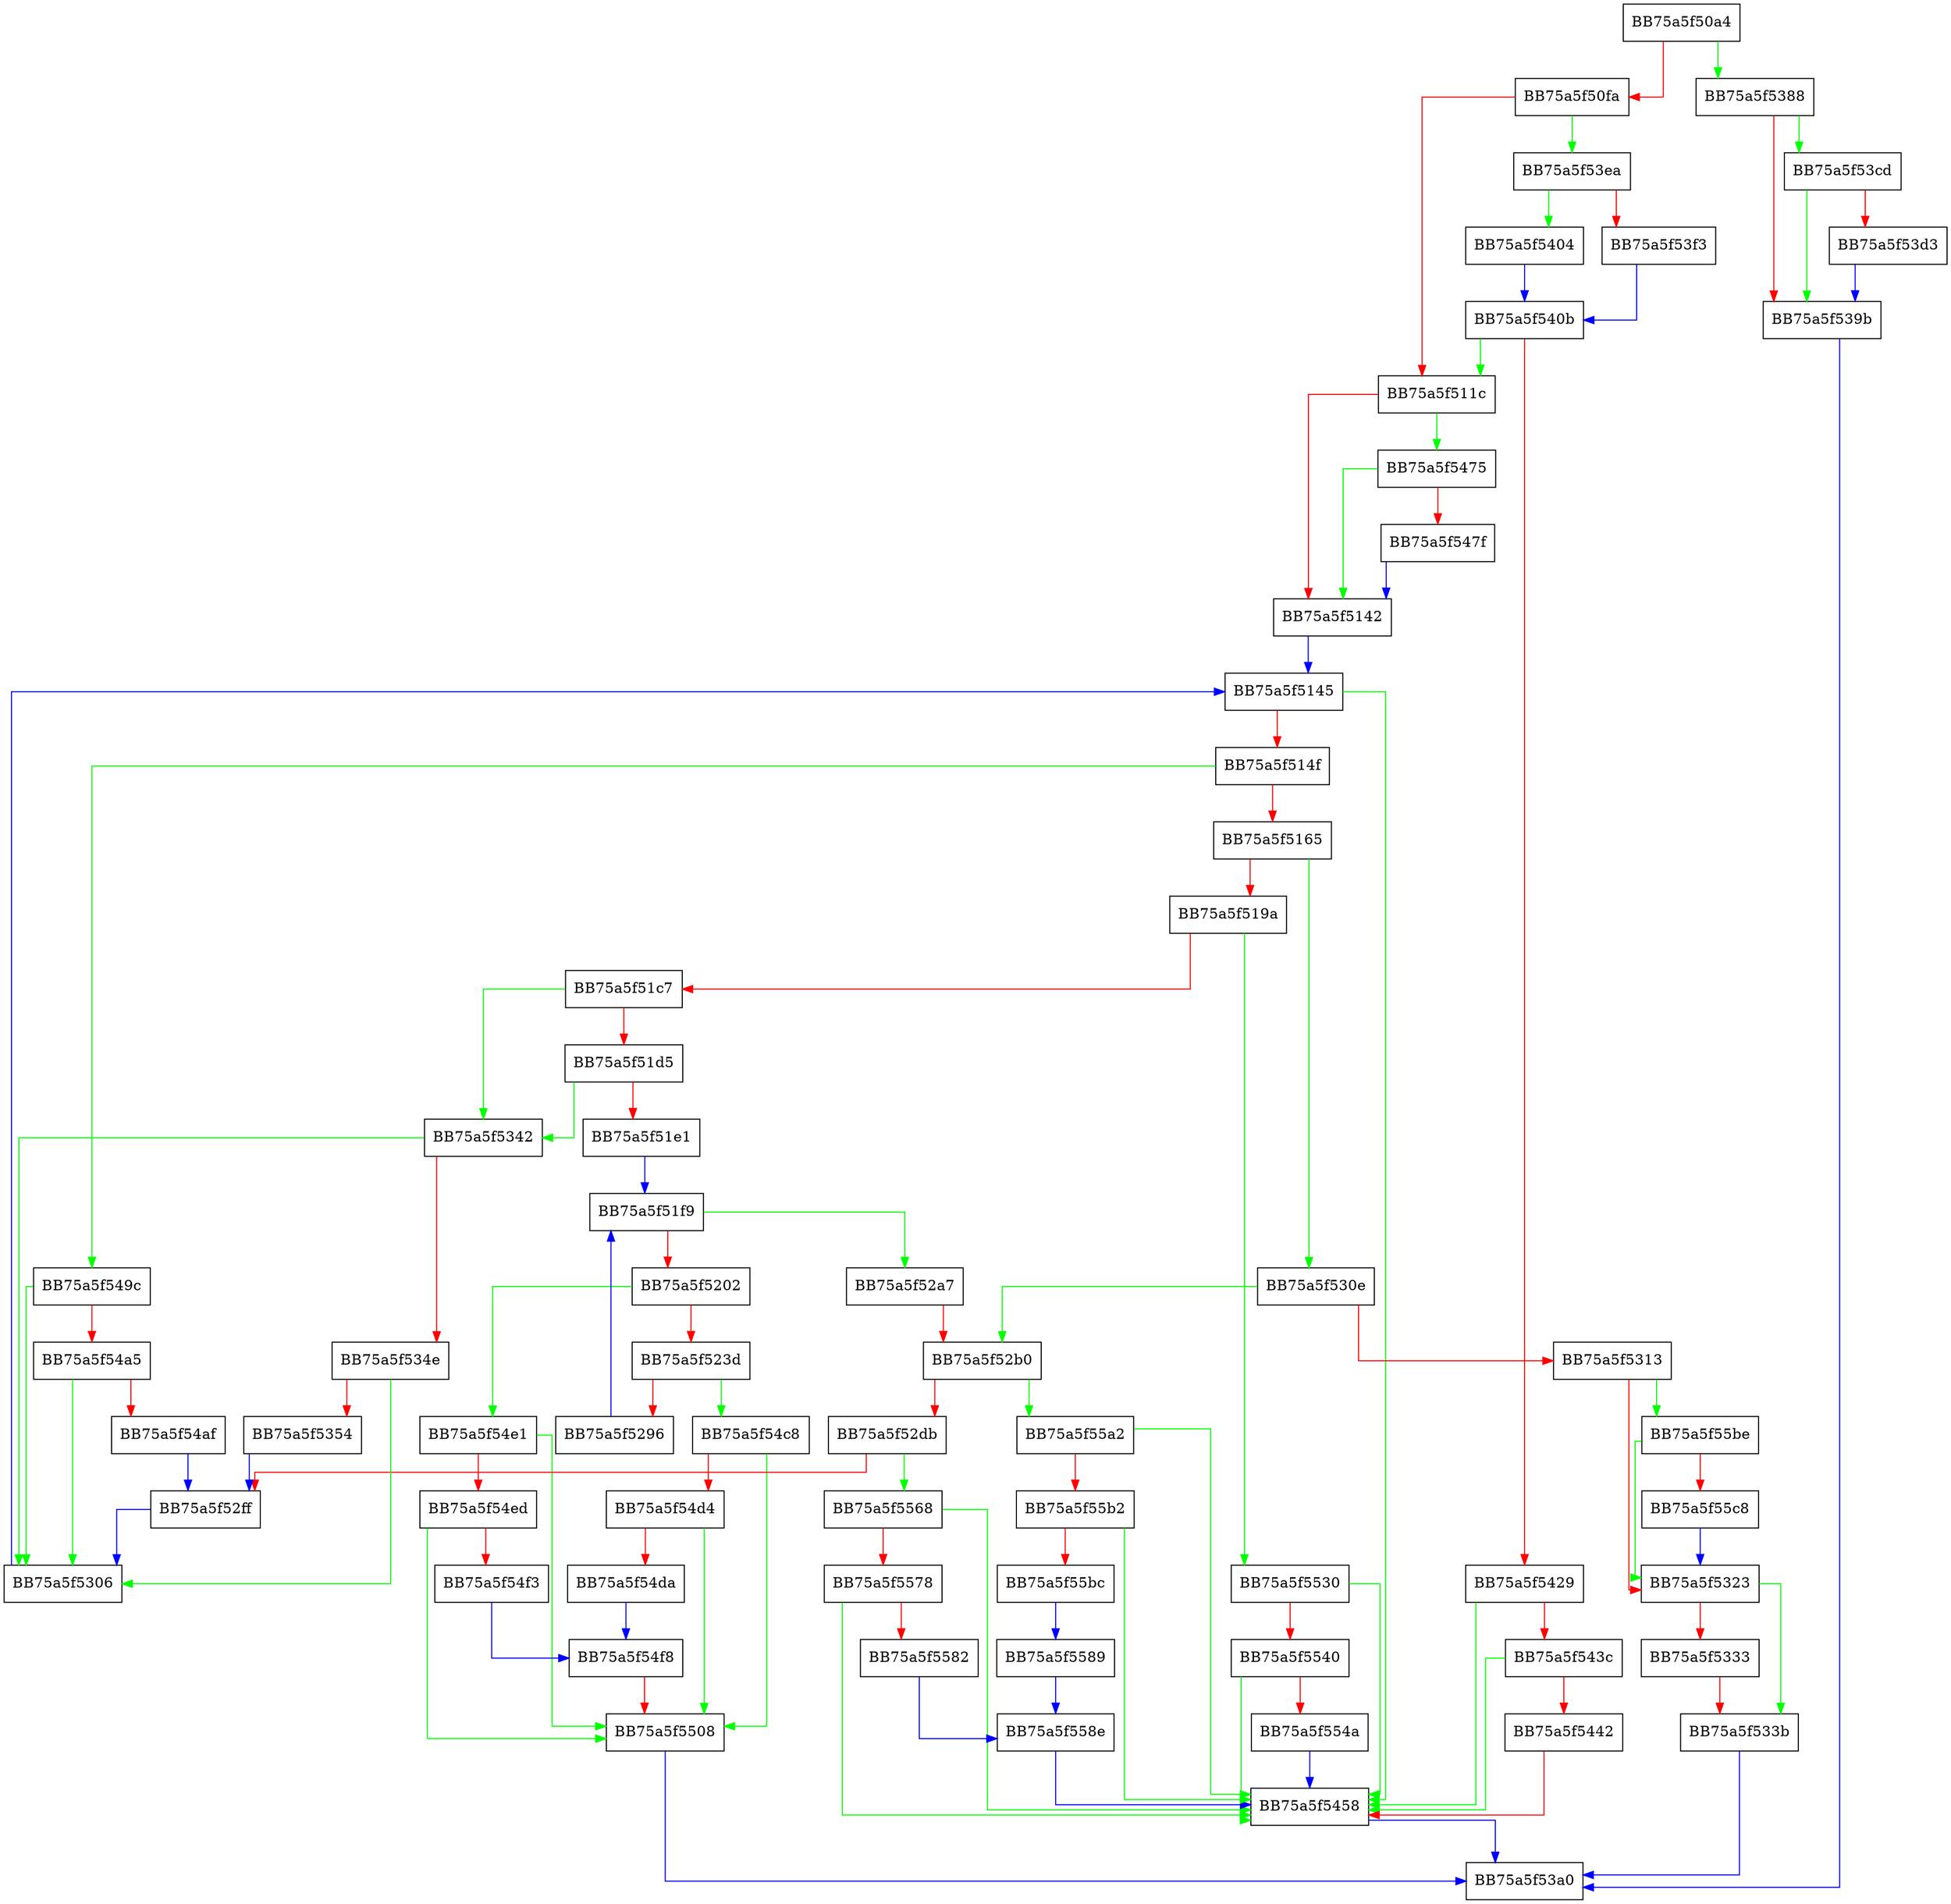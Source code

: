 digraph GetInitialCheckpoints {
  node [shape="box"];
  graph [splines=ortho];
  BB75a5f50a4 -> BB75a5f5388 [color="green"];
  BB75a5f50a4 -> BB75a5f50fa [color="red"];
  BB75a5f50fa -> BB75a5f53ea [color="green"];
  BB75a5f50fa -> BB75a5f511c [color="red"];
  BB75a5f511c -> BB75a5f5475 [color="green"];
  BB75a5f511c -> BB75a5f5142 [color="red"];
  BB75a5f5142 -> BB75a5f5145 [color="blue"];
  BB75a5f5145 -> BB75a5f5458 [color="green"];
  BB75a5f5145 -> BB75a5f514f [color="red"];
  BB75a5f514f -> BB75a5f549c [color="green"];
  BB75a5f514f -> BB75a5f5165 [color="red"];
  BB75a5f5165 -> BB75a5f530e [color="green"];
  BB75a5f5165 -> BB75a5f519a [color="red"];
  BB75a5f519a -> BB75a5f5530 [color="green"];
  BB75a5f519a -> BB75a5f51c7 [color="red"];
  BB75a5f51c7 -> BB75a5f5342 [color="green"];
  BB75a5f51c7 -> BB75a5f51d5 [color="red"];
  BB75a5f51d5 -> BB75a5f5342 [color="green"];
  BB75a5f51d5 -> BB75a5f51e1 [color="red"];
  BB75a5f51e1 -> BB75a5f51f9 [color="blue"];
  BB75a5f51f9 -> BB75a5f52a7 [color="green"];
  BB75a5f51f9 -> BB75a5f5202 [color="red"];
  BB75a5f5202 -> BB75a5f54e1 [color="green"];
  BB75a5f5202 -> BB75a5f523d [color="red"];
  BB75a5f523d -> BB75a5f54c8 [color="green"];
  BB75a5f523d -> BB75a5f5296 [color="red"];
  BB75a5f5296 -> BB75a5f51f9 [color="blue"];
  BB75a5f52a7 -> BB75a5f52b0 [color="red"];
  BB75a5f52b0 -> BB75a5f55a2 [color="green"];
  BB75a5f52b0 -> BB75a5f52db [color="red"];
  BB75a5f52db -> BB75a5f5568 [color="green"];
  BB75a5f52db -> BB75a5f52ff [color="red"];
  BB75a5f52ff -> BB75a5f5306 [color="blue"];
  BB75a5f5306 -> BB75a5f5145 [color="blue"];
  BB75a5f530e -> BB75a5f52b0 [color="green"];
  BB75a5f530e -> BB75a5f5313 [color="red"];
  BB75a5f5313 -> BB75a5f55be [color="green"];
  BB75a5f5313 -> BB75a5f5323 [color="red"];
  BB75a5f5323 -> BB75a5f533b [color="green"];
  BB75a5f5323 -> BB75a5f5333 [color="red"];
  BB75a5f5333 -> BB75a5f533b [color="red"];
  BB75a5f533b -> BB75a5f53a0 [color="blue"];
  BB75a5f5342 -> BB75a5f5306 [color="green"];
  BB75a5f5342 -> BB75a5f534e [color="red"];
  BB75a5f534e -> BB75a5f5306 [color="green"];
  BB75a5f534e -> BB75a5f5354 [color="red"];
  BB75a5f5354 -> BB75a5f52ff [color="blue"];
  BB75a5f5388 -> BB75a5f53cd [color="green"];
  BB75a5f5388 -> BB75a5f539b [color="red"];
  BB75a5f539b -> BB75a5f53a0 [color="blue"];
  BB75a5f53cd -> BB75a5f539b [color="green"];
  BB75a5f53cd -> BB75a5f53d3 [color="red"];
  BB75a5f53d3 -> BB75a5f539b [color="blue"];
  BB75a5f53ea -> BB75a5f5404 [color="green"];
  BB75a5f53ea -> BB75a5f53f3 [color="red"];
  BB75a5f53f3 -> BB75a5f540b [color="blue"];
  BB75a5f5404 -> BB75a5f540b [color="blue"];
  BB75a5f540b -> BB75a5f511c [color="green"];
  BB75a5f540b -> BB75a5f5429 [color="red"];
  BB75a5f5429 -> BB75a5f5458 [color="green"];
  BB75a5f5429 -> BB75a5f543c [color="red"];
  BB75a5f543c -> BB75a5f5458 [color="green"];
  BB75a5f543c -> BB75a5f5442 [color="red"];
  BB75a5f5442 -> BB75a5f5458 [color="red"];
  BB75a5f5458 -> BB75a5f53a0 [color="blue"];
  BB75a5f5475 -> BB75a5f5142 [color="green"];
  BB75a5f5475 -> BB75a5f547f [color="red"];
  BB75a5f547f -> BB75a5f5142 [color="blue"];
  BB75a5f549c -> BB75a5f5306 [color="green"];
  BB75a5f549c -> BB75a5f54a5 [color="red"];
  BB75a5f54a5 -> BB75a5f5306 [color="green"];
  BB75a5f54a5 -> BB75a5f54af [color="red"];
  BB75a5f54af -> BB75a5f52ff [color="blue"];
  BB75a5f54c8 -> BB75a5f5508 [color="green"];
  BB75a5f54c8 -> BB75a5f54d4 [color="red"];
  BB75a5f54d4 -> BB75a5f5508 [color="green"];
  BB75a5f54d4 -> BB75a5f54da [color="red"];
  BB75a5f54da -> BB75a5f54f8 [color="blue"];
  BB75a5f54e1 -> BB75a5f5508 [color="green"];
  BB75a5f54e1 -> BB75a5f54ed [color="red"];
  BB75a5f54ed -> BB75a5f5508 [color="green"];
  BB75a5f54ed -> BB75a5f54f3 [color="red"];
  BB75a5f54f3 -> BB75a5f54f8 [color="blue"];
  BB75a5f54f8 -> BB75a5f5508 [color="red"];
  BB75a5f5508 -> BB75a5f53a0 [color="blue"];
  BB75a5f5530 -> BB75a5f5458 [color="green"];
  BB75a5f5530 -> BB75a5f5540 [color="red"];
  BB75a5f5540 -> BB75a5f5458 [color="green"];
  BB75a5f5540 -> BB75a5f554a [color="red"];
  BB75a5f554a -> BB75a5f5458 [color="blue"];
  BB75a5f5568 -> BB75a5f5458 [color="green"];
  BB75a5f5568 -> BB75a5f5578 [color="red"];
  BB75a5f5578 -> BB75a5f5458 [color="green"];
  BB75a5f5578 -> BB75a5f5582 [color="red"];
  BB75a5f5582 -> BB75a5f558e [color="blue"];
  BB75a5f5589 -> BB75a5f558e [color="blue"];
  BB75a5f558e -> BB75a5f5458 [color="blue"];
  BB75a5f55a2 -> BB75a5f5458 [color="green"];
  BB75a5f55a2 -> BB75a5f55b2 [color="red"];
  BB75a5f55b2 -> BB75a5f5458 [color="green"];
  BB75a5f55b2 -> BB75a5f55bc [color="red"];
  BB75a5f55bc -> BB75a5f5589 [color="blue"];
  BB75a5f55be -> BB75a5f5323 [color="green"];
  BB75a5f55be -> BB75a5f55c8 [color="red"];
  BB75a5f55c8 -> BB75a5f5323 [color="blue"];
}